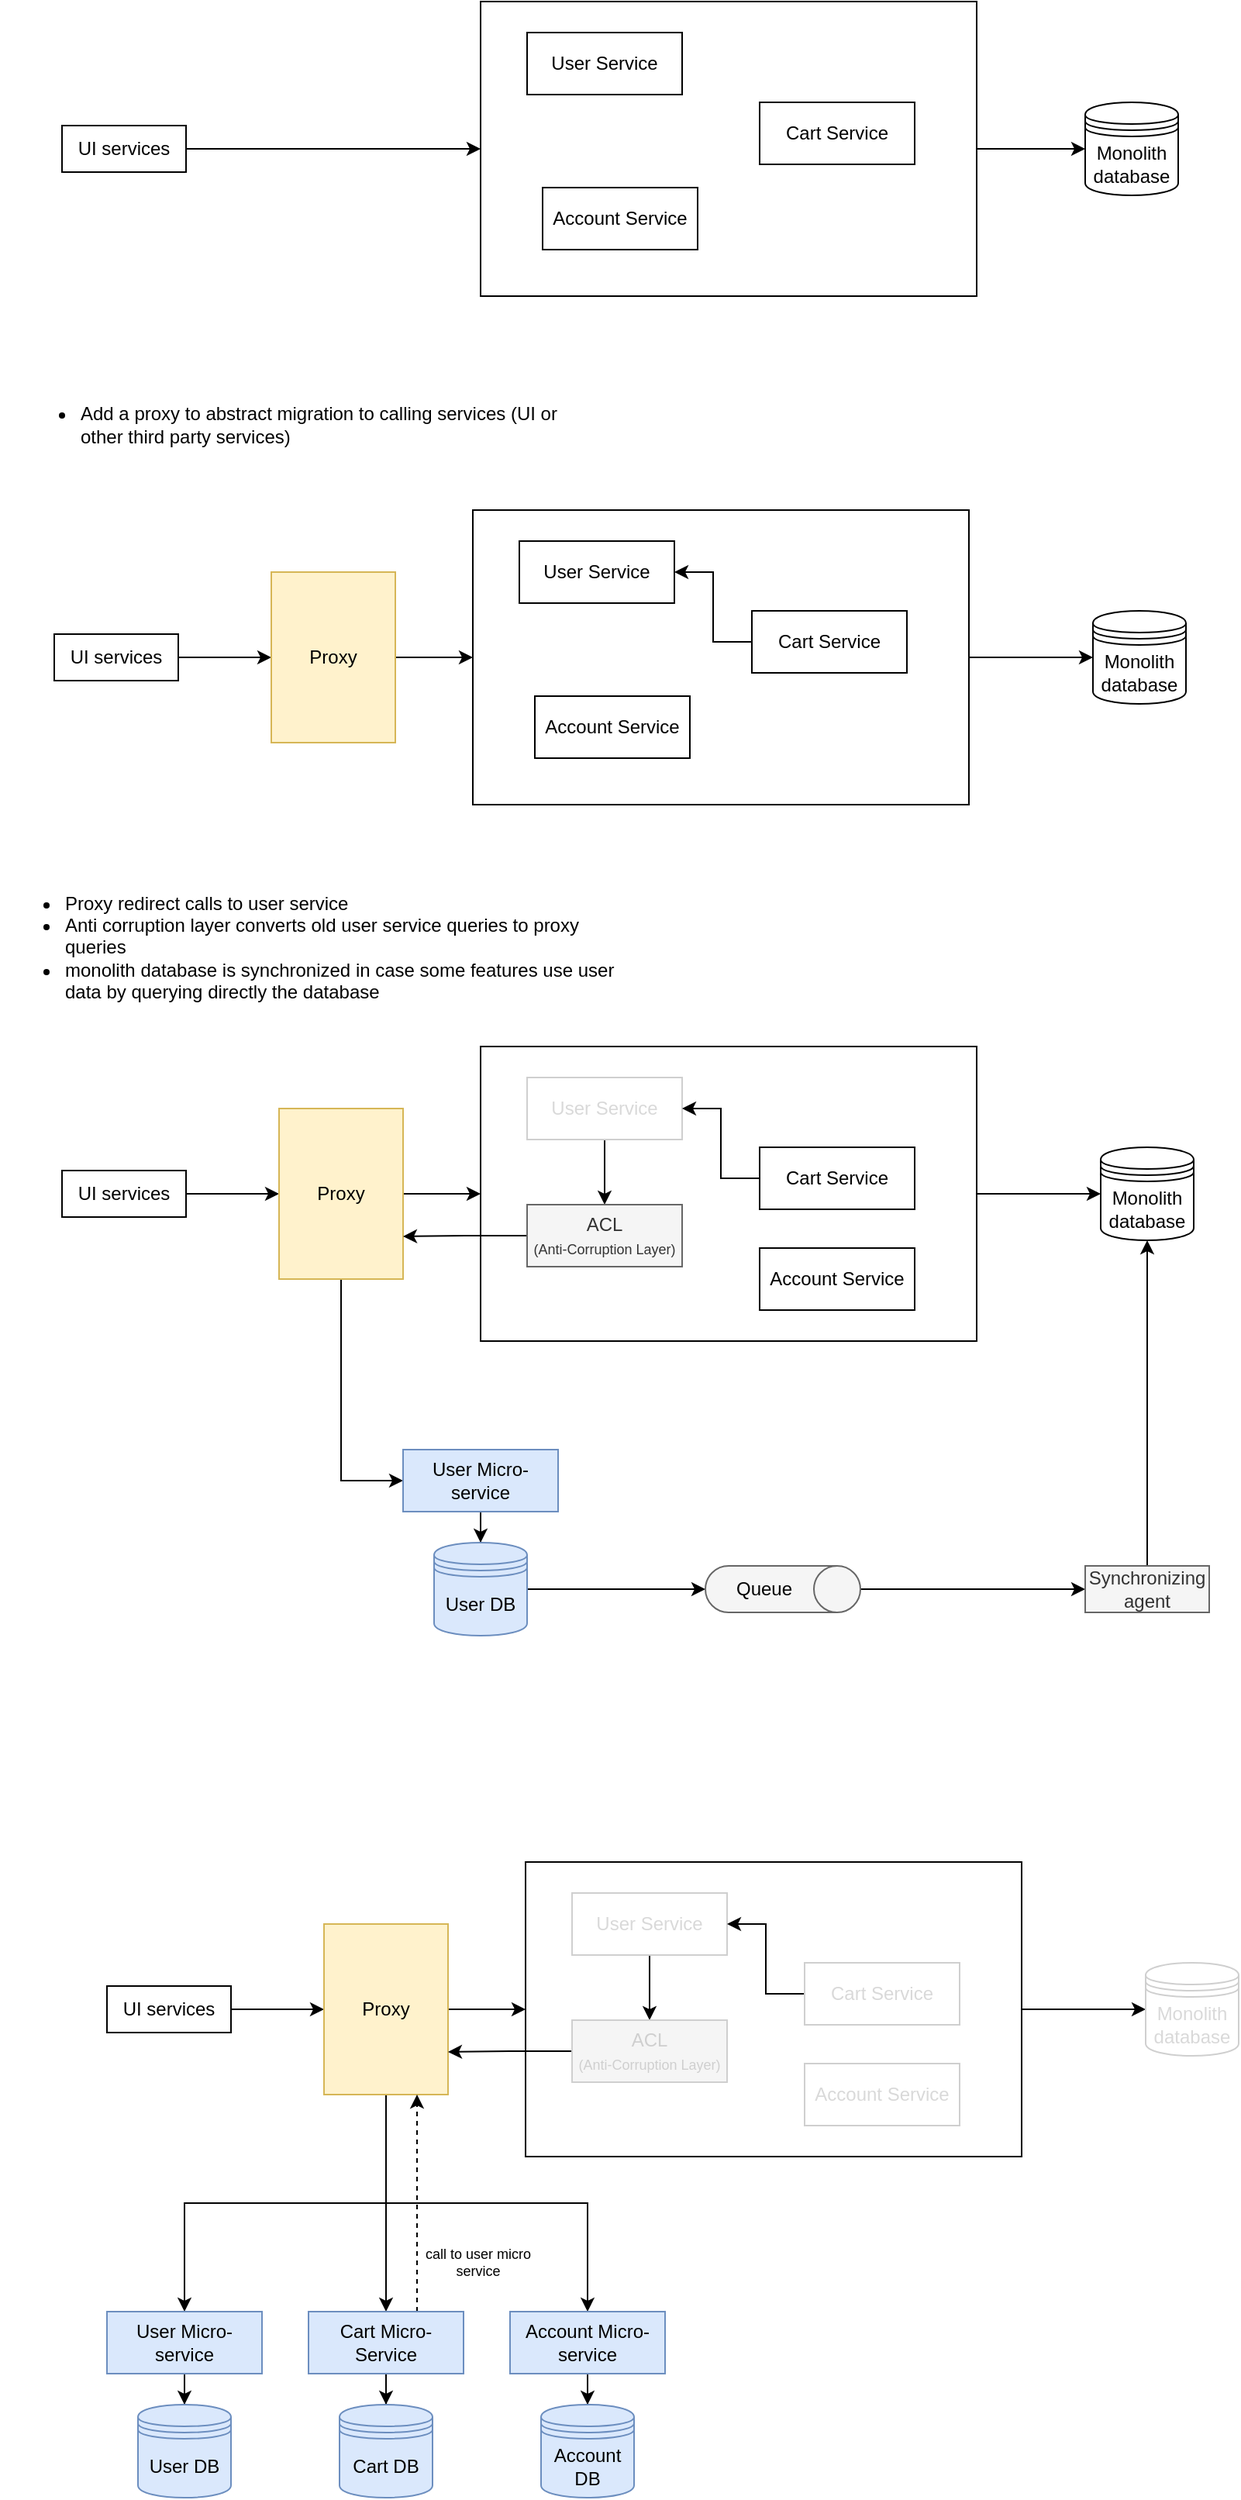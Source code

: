 <mxfile version="20.8.16" type="device" pages="2"><diagram name="Module 11 : microservices" id="n-EjWCEAPfsLixkPWYLx"><mxGraphModel dx="1863" dy="1871" grid="1" gridSize="10" guides="1" tooltips="1" connect="1" arrows="1" fold="1" page="1" pageScale="1" pageWidth="827" pageHeight="1169" math="0" shadow="0"><root><mxCell id="0"/><mxCell id="1" parent="0"/><mxCell id="B4OGA5X-tOuMvX18h62l-10" style="edgeStyle=orthogonalEdgeStyle;rounded=0;orthogonalLoop=1;jettySize=auto;html=1;entryX=0;entryY=0.5;entryDx=0;entryDy=0;" edge="1" parent="1" source="B4OGA5X-tOuMvX18h62l-1" target="B4OGA5X-tOuMvX18h62l-9"><mxGeometry relative="1" as="geometry"/></mxCell><mxCell id="B4OGA5X-tOuMvX18h62l-1" value="" style="rounded=0;whiteSpace=wrap;html=1;" vertex="1" parent="1"><mxGeometry x="290" y="-60" width="320" height="190" as="geometry"/></mxCell><mxCell id="B4OGA5X-tOuMvX18h62l-5" value="User Service" style="rounded=0;whiteSpace=wrap;html=1;" vertex="1" parent="1"><mxGeometry x="320" y="-40" width="100" height="40" as="geometry"/></mxCell><mxCell id="B4OGA5X-tOuMvX18h62l-7" value="Cart Service" style="rounded=0;whiteSpace=wrap;html=1;" vertex="1" parent="1"><mxGeometry x="470" y="5" width="100" height="40" as="geometry"/></mxCell><mxCell id="B4OGA5X-tOuMvX18h62l-8" value="Account Service" style="rounded=0;whiteSpace=wrap;html=1;" vertex="1" parent="1"><mxGeometry x="330" y="60" width="100" height="40" as="geometry"/></mxCell><mxCell id="B4OGA5X-tOuMvX18h62l-9" value="Monolith database" style="shape=datastore;whiteSpace=wrap;html=1;" vertex="1" parent="1"><mxGeometry x="680" y="5" width="60" height="60" as="geometry"/></mxCell><mxCell id="B4OGA5X-tOuMvX18h62l-12" style="edgeStyle=orthogonalEdgeStyle;rounded=0;orthogonalLoop=1;jettySize=auto;html=1;entryX=0;entryY=0.5;entryDx=0;entryDy=0;" edge="1" parent="1" source="B4OGA5X-tOuMvX18h62l-11" target="B4OGA5X-tOuMvX18h62l-1"><mxGeometry relative="1" as="geometry"/></mxCell><mxCell id="B4OGA5X-tOuMvX18h62l-11" value="UI services" style="text;html=1;strokeColor=default;fillColor=none;align=center;verticalAlign=middle;whiteSpace=wrap;rounded=0;" vertex="1" parent="1"><mxGeometry x="20" y="20" width="80" height="30" as="geometry"/></mxCell><mxCell id="B4OGA5X-tOuMvX18h62l-16" style="edgeStyle=orthogonalEdgeStyle;rounded=0;orthogonalLoop=1;jettySize=auto;html=1;entryX=0;entryY=0.5;entryDx=0;entryDy=0;" edge="1" parent="1" source="B4OGA5X-tOuMvX18h62l-14" target="B4OGA5X-tOuMvX18h62l-15"><mxGeometry relative="1" as="geometry"/></mxCell><mxCell id="B4OGA5X-tOuMvX18h62l-14" value="UI services" style="text;html=1;strokeColor=default;fillColor=none;align=center;verticalAlign=middle;whiteSpace=wrap;rounded=0;" vertex="1" parent="1"><mxGeometry x="15" y="348" width="80" height="30" as="geometry"/></mxCell><mxCell id="B4OGA5X-tOuMvX18h62l-21" style="edgeStyle=orthogonalEdgeStyle;rounded=0;orthogonalLoop=1;jettySize=auto;html=1;entryX=0;entryY=0.5;entryDx=0;entryDy=0;" edge="1" parent="1" source="B4OGA5X-tOuMvX18h62l-15" target="B4OGA5X-tOuMvX18h62l-17"><mxGeometry relative="1" as="geometry"/></mxCell><mxCell id="B4OGA5X-tOuMvX18h62l-15" value="Proxy" style="text;html=1;strokeColor=#d6b656;fillColor=#fff2cc;align=center;verticalAlign=middle;whiteSpace=wrap;rounded=0;" vertex="1" parent="1"><mxGeometry x="155" y="308" width="80" height="110" as="geometry"/></mxCell><mxCell id="B4OGA5X-tOuMvX18h62l-23" style="edgeStyle=orthogonalEdgeStyle;rounded=0;orthogonalLoop=1;jettySize=auto;html=1;entryX=0;entryY=0.5;entryDx=0;entryDy=0;" edge="1" parent="1" source="B4OGA5X-tOuMvX18h62l-17" target="B4OGA5X-tOuMvX18h62l-22"><mxGeometry relative="1" as="geometry"/></mxCell><mxCell id="B4OGA5X-tOuMvX18h62l-17" value="" style="rounded=0;whiteSpace=wrap;html=1;" vertex="1" parent="1"><mxGeometry x="285" y="268" width="320" height="190" as="geometry"/></mxCell><mxCell id="B4OGA5X-tOuMvX18h62l-18" value="User Service" style="rounded=0;whiteSpace=wrap;html=1;" vertex="1" parent="1"><mxGeometry x="315" y="288" width="100" height="40" as="geometry"/></mxCell><mxCell id="B4OGA5X-tOuMvX18h62l-40" style="edgeStyle=orthogonalEdgeStyle;rounded=0;orthogonalLoop=1;jettySize=auto;html=1;entryX=1;entryY=0.5;entryDx=0;entryDy=0;" edge="1" parent="1" source="B4OGA5X-tOuMvX18h62l-19" target="B4OGA5X-tOuMvX18h62l-18"><mxGeometry relative="1" as="geometry"/></mxCell><mxCell id="B4OGA5X-tOuMvX18h62l-19" value="Cart Service" style="rounded=0;whiteSpace=wrap;html=1;" vertex="1" parent="1"><mxGeometry x="465" y="333" width="100" height="40" as="geometry"/></mxCell><mxCell id="B4OGA5X-tOuMvX18h62l-20" value="Account Service" style="rounded=0;whiteSpace=wrap;html=1;" vertex="1" parent="1"><mxGeometry x="325" y="388" width="100" height="40" as="geometry"/></mxCell><mxCell id="B4OGA5X-tOuMvX18h62l-22" value="Monolith database" style="shape=datastore;whiteSpace=wrap;html=1;" vertex="1" parent="1"><mxGeometry x="685" y="333" width="60" height="60" as="geometry"/></mxCell><mxCell id="B4OGA5X-tOuMvX18h62l-24" style="edgeStyle=orthogonalEdgeStyle;rounded=0;orthogonalLoop=1;jettySize=auto;html=1;entryX=0;entryY=0.5;entryDx=0;entryDy=0;" edge="1" parent="1" source="B4OGA5X-tOuMvX18h62l-25" target="B4OGA5X-tOuMvX18h62l-27"><mxGeometry relative="1" as="geometry"/></mxCell><mxCell id="B4OGA5X-tOuMvX18h62l-25" value="UI services" style="text;html=1;strokeColor=default;fillColor=none;align=center;verticalAlign=middle;whiteSpace=wrap;rounded=0;" vertex="1" parent="1"><mxGeometry x="20" y="694" width="80" height="30" as="geometry"/></mxCell><mxCell id="B4OGA5X-tOuMvX18h62l-26" style="edgeStyle=orthogonalEdgeStyle;rounded=0;orthogonalLoop=1;jettySize=auto;html=1;entryX=0;entryY=0.5;entryDx=0;entryDy=0;" edge="1" parent="1" source="B4OGA5X-tOuMvX18h62l-27" target="B4OGA5X-tOuMvX18h62l-29"><mxGeometry relative="1" as="geometry"/></mxCell><mxCell id="B4OGA5X-tOuMvX18h62l-36" style="edgeStyle=orthogonalEdgeStyle;rounded=0;orthogonalLoop=1;jettySize=auto;html=1;entryX=0;entryY=0.5;entryDx=0;entryDy=0;" edge="1" parent="1" source="B4OGA5X-tOuMvX18h62l-27" target="B4OGA5X-tOuMvX18h62l-34"><mxGeometry relative="1" as="geometry"/></mxCell><mxCell id="B4OGA5X-tOuMvX18h62l-27" value="Proxy" style="text;html=1;strokeColor=#d6b656;fillColor=#fff2cc;align=center;verticalAlign=middle;whiteSpace=wrap;rounded=0;" vertex="1" parent="1"><mxGeometry x="160" y="654" width="80" height="110" as="geometry"/></mxCell><mxCell id="B4OGA5X-tOuMvX18h62l-28" style="edgeStyle=orthogonalEdgeStyle;rounded=0;orthogonalLoop=1;jettySize=auto;html=1;entryX=0;entryY=0.5;entryDx=0;entryDy=0;" edge="1" parent="1" source="B4OGA5X-tOuMvX18h62l-29" target="B4OGA5X-tOuMvX18h62l-33"><mxGeometry relative="1" as="geometry"/></mxCell><mxCell id="B4OGA5X-tOuMvX18h62l-29" value="" style="rounded=0;whiteSpace=wrap;html=1;" vertex="1" parent="1"><mxGeometry x="290" y="614" width="320" height="190" as="geometry"/></mxCell><mxCell id="B4OGA5X-tOuMvX18h62l-43" value="" style="edgeStyle=orthogonalEdgeStyle;rounded=0;orthogonalLoop=1;jettySize=auto;html=1;fontSize=9;fontColor=#D9D9D9;" edge="1" parent="1" source="B4OGA5X-tOuMvX18h62l-30" target="B4OGA5X-tOuMvX18h62l-42"><mxGeometry relative="1" as="geometry"/></mxCell><mxCell id="B4OGA5X-tOuMvX18h62l-30" value="User Service" style="rounded=0;whiteSpace=wrap;html=1;shadow=0;gradientColor=none;fontColor=#D9D9D9;strokeColor=#CFCFCF;" vertex="1" parent="1"><mxGeometry x="320" y="634" width="100" height="40" as="geometry"/></mxCell><mxCell id="B4OGA5X-tOuMvX18h62l-41" style="edgeStyle=orthogonalEdgeStyle;rounded=0;orthogonalLoop=1;jettySize=auto;html=1;entryX=1;entryY=0.5;entryDx=0;entryDy=0;fontColor=#D9D9D9;" edge="1" parent="1" source="B4OGA5X-tOuMvX18h62l-31" target="B4OGA5X-tOuMvX18h62l-30"><mxGeometry relative="1" as="geometry"/></mxCell><mxCell id="B4OGA5X-tOuMvX18h62l-31" value="Cart Service" style="rounded=0;whiteSpace=wrap;html=1;" vertex="1" parent="1"><mxGeometry x="470" y="679" width="100" height="40" as="geometry"/></mxCell><mxCell id="B4OGA5X-tOuMvX18h62l-32" value="Account Service" style="rounded=0;whiteSpace=wrap;html=1;" vertex="1" parent="1"><mxGeometry x="470" y="744" width="100" height="40" as="geometry"/></mxCell><mxCell id="B4OGA5X-tOuMvX18h62l-33" value="Monolith database" style="shape=datastore;whiteSpace=wrap;html=1;" vertex="1" parent="1"><mxGeometry x="690" y="679" width="60" height="60" as="geometry"/></mxCell><mxCell id="B4OGA5X-tOuMvX18h62l-38" style="edgeStyle=orthogonalEdgeStyle;rounded=0;orthogonalLoop=1;jettySize=auto;html=1;entryX=0.5;entryY=0;entryDx=0;entryDy=0;" edge="1" parent="1" source="B4OGA5X-tOuMvX18h62l-34" target="B4OGA5X-tOuMvX18h62l-37"><mxGeometry relative="1" as="geometry"/></mxCell><mxCell id="B4OGA5X-tOuMvX18h62l-34" value="User Micro-service" style="rounded=0;whiteSpace=wrap;html=1;fillColor=#dae8fc;strokeColor=#6c8ebf;" vertex="1" parent="1"><mxGeometry x="240" y="874" width="100" height="40" as="geometry"/></mxCell><mxCell id="B4OGA5X-tOuMvX18h62l-46" value="" style="edgeStyle=orthogonalEdgeStyle;rounded=0;orthogonalLoop=1;jettySize=auto;html=1;fontSize=9;fontColor=#000000;" edge="1" parent="1" source="B4OGA5X-tOuMvX18h62l-37" target="B4OGA5X-tOuMvX18h62l-45"><mxGeometry relative="1" as="geometry"/></mxCell><mxCell id="B4OGA5X-tOuMvX18h62l-37" value="User DB" style="shape=datastore;whiteSpace=wrap;html=1;fillColor=#dae8fc;strokeColor=#6c8ebf;" vertex="1" parent="1"><mxGeometry x="260" y="934" width="60" height="60" as="geometry"/></mxCell><mxCell id="B4OGA5X-tOuMvX18h62l-44" style="edgeStyle=orthogonalEdgeStyle;rounded=0;orthogonalLoop=1;jettySize=auto;html=1;entryX=1;entryY=0.75;entryDx=0;entryDy=0;fontSize=9;fontColor=#D9D9D9;" edge="1" parent="1" source="B4OGA5X-tOuMvX18h62l-42" target="B4OGA5X-tOuMvX18h62l-27"><mxGeometry relative="1" as="geometry"/></mxCell><mxCell id="B4OGA5X-tOuMvX18h62l-42" value="ACL&lt;br&gt;&lt;font style=&quot;font-size: 9px;&quot;&gt;(Anti-Corruption Layer)&lt;/font&gt;" style="rounded=0;whiteSpace=wrap;html=1;fillColor=#f5f5f5;fontColor=#333333;strokeColor=#666666;" vertex="1" parent="1"><mxGeometry x="320" y="716" width="100" height="40" as="geometry"/></mxCell><mxCell id="B4OGA5X-tOuMvX18h62l-48" style="edgeStyle=orthogonalEdgeStyle;rounded=0;orthogonalLoop=1;jettySize=auto;html=1;entryX=0;entryY=0.5;entryDx=0;entryDy=0;fontSize=9;fontColor=#000000;" edge="1" parent="1" source="B4OGA5X-tOuMvX18h62l-45" target="B4OGA5X-tOuMvX18h62l-47"><mxGeometry relative="1" as="geometry"/></mxCell><mxCell id="B4OGA5X-tOuMvX18h62l-45" value="&lt;font color=&quot;#000000&quot; style=&quot;font-size: 12px;&quot;&gt;Queue&lt;/font&gt;" style="shape=cylinder3;whiteSpace=wrap;html=1;boundedLbl=1;backgroundOutline=1;size=15;shadow=0;sketch=0;strokeColor=#666666;fontSize=12;fontColor=#333333;rotation=90;verticalAlign=middle;horizontal=0;fillColor=#f5f5f5;" vertex="1" parent="1"><mxGeometry x="470" y="914" width="30" height="100" as="geometry"/></mxCell><mxCell id="B4OGA5X-tOuMvX18h62l-49" style="edgeStyle=orthogonalEdgeStyle;rounded=0;orthogonalLoop=1;jettySize=auto;html=1;entryX=0.5;entryY=1;entryDx=0;entryDy=0;fontSize=12;fontColor=#000000;" edge="1" parent="1" source="B4OGA5X-tOuMvX18h62l-47" target="B4OGA5X-tOuMvX18h62l-33"><mxGeometry relative="1" as="geometry"/></mxCell><mxCell id="B4OGA5X-tOuMvX18h62l-47" value="Synchronizing agent" style="rounded=0;whiteSpace=wrap;html=1;shadow=0;sketch=0;strokeColor=#666666;fontSize=12;fontColor=#333333;fillColor=#f5f5f5;" vertex="1" parent="1"><mxGeometry x="680" y="949" width="80" height="30" as="geometry"/></mxCell><mxCell id="B4OGA5X-tOuMvX18h62l-50" style="edgeStyle=orthogonalEdgeStyle;rounded=0;orthogonalLoop=1;jettySize=auto;html=1;entryX=0;entryY=0.5;entryDx=0;entryDy=0;" edge="1" parent="1" source="B4OGA5X-tOuMvX18h62l-51" target="B4OGA5X-tOuMvX18h62l-54"><mxGeometry relative="1" as="geometry"/></mxCell><mxCell id="B4OGA5X-tOuMvX18h62l-51" value="UI services" style="text;html=1;strokeColor=default;fillColor=none;align=center;verticalAlign=middle;whiteSpace=wrap;rounded=0;" vertex="1" parent="1"><mxGeometry x="49" y="1220" width="80" height="30" as="geometry"/></mxCell><mxCell id="B4OGA5X-tOuMvX18h62l-52" style="edgeStyle=orthogonalEdgeStyle;rounded=0;orthogonalLoop=1;jettySize=auto;html=1;entryX=0;entryY=0.5;entryDx=0;entryDy=0;" edge="1" parent="1" source="B4OGA5X-tOuMvX18h62l-54" target="B4OGA5X-tOuMvX18h62l-56"><mxGeometry relative="1" as="geometry"/></mxCell><mxCell id="B4OGA5X-tOuMvX18h62l-53" style="edgeStyle=orthogonalEdgeStyle;rounded=0;orthogonalLoop=1;jettySize=auto;html=1;exitX=0.5;exitY=1;exitDx=0;exitDy=0;" edge="1" parent="1" source="B4OGA5X-tOuMvX18h62l-54" target="B4OGA5X-tOuMvX18h62l-64"><mxGeometry relative="1" as="geometry"/></mxCell><mxCell id="B4OGA5X-tOuMvX18h62l-82" style="edgeStyle=orthogonalEdgeStyle;rounded=0;orthogonalLoop=1;jettySize=auto;html=1;entryX=0.5;entryY=0;entryDx=0;entryDy=0;fontSize=12;fontColor=#CFCFCF;" edge="1" parent="1" source="B4OGA5X-tOuMvX18h62l-54" target="B4OGA5X-tOuMvX18h62l-74"><mxGeometry relative="1" as="geometry"/></mxCell><mxCell id="B4OGA5X-tOuMvX18h62l-83" style="edgeStyle=orthogonalEdgeStyle;rounded=0;orthogonalLoop=1;jettySize=auto;html=1;entryX=0.5;entryY=0;entryDx=0;entryDy=0;fontSize=12;fontColor=#CFCFCF;exitX=0.5;exitY=1;exitDx=0;exitDy=0;" edge="1" parent="1" source="B4OGA5X-tOuMvX18h62l-54" target="B4OGA5X-tOuMvX18h62l-77"><mxGeometry relative="1" as="geometry"/></mxCell><mxCell id="B4OGA5X-tOuMvX18h62l-54" value="Proxy" style="text;html=1;strokeColor=#d6b656;fillColor=#fff2cc;align=center;verticalAlign=middle;whiteSpace=wrap;rounded=0;" vertex="1" parent="1"><mxGeometry x="189" y="1180" width="80" height="110" as="geometry"/></mxCell><mxCell id="B4OGA5X-tOuMvX18h62l-55" style="edgeStyle=orthogonalEdgeStyle;rounded=0;orthogonalLoop=1;jettySize=auto;html=1;entryX=0;entryY=0.5;entryDx=0;entryDy=0;" edge="1" parent="1" source="B4OGA5X-tOuMvX18h62l-56" target="B4OGA5X-tOuMvX18h62l-62"><mxGeometry relative="1" as="geometry"/></mxCell><mxCell id="B4OGA5X-tOuMvX18h62l-56" value="" style="rounded=0;whiteSpace=wrap;html=1;" vertex="1" parent="1"><mxGeometry x="319" y="1140" width="320" height="190" as="geometry"/></mxCell><mxCell id="B4OGA5X-tOuMvX18h62l-57" value="" style="edgeStyle=orthogonalEdgeStyle;rounded=0;orthogonalLoop=1;jettySize=auto;html=1;fontSize=9;fontColor=#D9D9D9;" edge="1" parent="1" source="B4OGA5X-tOuMvX18h62l-58" target="B4OGA5X-tOuMvX18h62l-68"><mxGeometry relative="1" as="geometry"/></mxCell><mxCell id="B4OGA5X-tOuMvX18h62l-58" value="User Service" style="rounded=0;whiteSpace=wrap;html=1;shadow=0;gradientColor=none;fontColor=#D9D9D9;strokeColor=#CFCFCF;" vertex="1" parent="1"><mxGeometry x="349" y="1160" width="100" height="40" as="geometry"/></mxCell><mxCell id="B4OGA5X-tOuMvX18h62l-59" style="edgeStyle=orthogonalEdgeStyle;rounded=0;orthogonalLoop=1;jettySize=auto;html=1;entryX=1;entryY=0.5;entryDx=0;entryDy=0;fontColor=#D9D9D9;" edge="1" parent="1" source="B4OGA5X-tOuMvX18h62l-60" target="B4OGA5X-tOuMvX18h62l-58"><mxGeometry relative="1" as="geometry"/></mxCell><mxCell id="B4OGA5X-tOuMvX18h62l-60" value="Cart Service" style="rounded=0;whiteSpace=wrap;html=1;fontColor=#D9D9D9;strokeColor=#CFCFCF;" vertex="1" parent="1"><mxGeometry x="499" y="1205" width="100" height="40" as="geometry"/></mxCell><mxCell id="B4OGA5X-tOuMvX18h62l-61" value="Account Service" style="rounded=0;whiteSpace=wrap;html=1;fontColor=#D9D9D9;strokeColor=#CFCFCF;" vertex="1" parent="1"><mxGeometry x="499" y="1270" width="100" height="40" as="geometry"/></mxCell><mxCell id="B4OGA5X-tOuMvX18h62l-62" value="Monolith database" style="shape=datastore;whiteSpace=wrap;html=1;strokeColor=#CFCFCF;fontColor=#D9D9D9;" vertex="1" parent="1"><mxGeometry x="719" y="1205" width="60" height="60" as="geometry"/></mxCell><mxCell id="B4OGA5X-tOuMvX18h62l-63" style="edgeStyle=orthogonalEdgeStyle;rounded=0;orthogonalLoop=1;jettySize=auto;html=1;entryX=0.5;entryY=0;entryDx=0;entryDy=0;" edge="1" parent="1" source="B4OGA5X-tOuMvX18h62l-64" target="B4OGA5X-tOuMvX18h62l-66"><mxGeometry relative="1" as="geometry"/></mxCell><mxCell id="B4OGA5X-tOuMvX18h62l-64" value="User Micro-service" style="rounded=0;whiteSpace=wrap;html=1;fillColor=#dae8fc;strokeColor=#6c8ebf;" vertex="1" parent="1"><mxGeometry x="49" y="1430" width="100" height="40" as="geometry"/></mxCell><mxCell id="B4OGA5X-tOuMvX18h62l-66" value="User DB" style="shape=datastore;whiteSpace=wrap;html=1;fillColor=#dae8fc;strokeColor=#6c8ebf;" vertex="1" parent="1"><mxGeometry x="69" y="1490" width="60" height="60" as="geometry"/></mxCell><mxCell id="B4OGA5X-tOuMvX18h62l-67" style="edgeStyle=orthogonalEdgeStyle;rounded=0;orthogonalLoop=1;jettySize=auto;html=1;entryX=1;entryY=0.75;entryDx=0;entryDy=0;fontSize=9;fontColor=#D9D9D9;" edge="1" parent="1" source="B4OGA5X-tOuMvX18h62l-68" target="B4OGA5X-tOuMvX18h62l-54"><mxGeometry relative="1" as="geometry"/></mxCell><mxCell id="B4OGA5X-tOuMvX18h62l-68" value="ACL&lt;br&gt;&lt;font style=&quot;font-size: 9px;&quot;&gt;(Anti-Corruption Layer)&lt;/font&gt;" style="rounded=0;whiteSpace=wrap;html=1;fillColor=#f5f5f5;fontColor=#CFCFCF;strokeColor=#CFCFCF;" vertex="1" parent="1"><mxGeometry x="349" y="1242" width="100" height="40" as="geometry"/></mxCell><mxCell id="B4OGA5X-tOuMvX18h62l-73" style="edgeStyle=orthogonalEdgeStyle;rounded=0;orthogonalLoop=1;jettySize=auto;html=1;entryX=0.5;entryY=0;entryDx=0;entryDy=0;" edge="1" parent="1" source="B4OGA5X-tOuMvX18h62l-74" target="B4OGA5X-tOuMvX18h62l-75"><mxGeometry relative="1" as="geometry"/></mxCell><mxCell id="B4OGA5X-tOuMvX18h62l-81" style="edgeStyle=orthogonalEdgeStyle;rounded=0;orthogonalLoop=1;jettySize=auto;html=1;entryX=0.75;entryY=1;entryDx=0;entryDy=0;fontSize=12;fontColor=#CFCFCF;dashed=1;" edge="1" parent="1" source="B4OGA5X-tOuMvX18h62l-74" target="B4OGA5X-tOuMvX18h62l-54"><mxGeometry relative="1" as="geometry"><Array as="points"><mxPoint x="249" y="1400"/><mxPoint x="249" y="1400"/></Array></mxGeometry></mxCell><mxCell id="B4OGA5X-tOuMvX18h62l-74" value="Cart Micro-Service" style="rounded=0;whiteSpace=wrap;html=1;fillColor=#dae8fc;strokeColor=#6c8ebf;" vertex="1" parent="1"><mxGeometry x="179" y="1430" width="100" height="40" as="geometry"/></mxCell><mxCell id="B4OGA5X-tOuMvX18h62l-75" value="Cart DB" style="shape=datastore;whiteSpace=wrap;html=1;fillColor=#dae8fc;strokeColor=#6c8ebf;" vertex="1" parent="1"><mxGeometry x="199" y="1490" width="60" height="60" as="geometry"/></mxCell><mxCell id="B4OGA5X-tOuMvX18h62l-76" style="edgeStyle=orthogonalEdgeStyle;rounded=0;orthogonalLoop=1;jettySize=auto;html=1;entryX=0.5;entryY=0;entryDx=0;entryDy=0;" edge="1" parent="1" source="B4OGA5X-tOuMvX18h62l-77" target="B4OGA5X-tOuMvX18h62l-78"><mxGeometry relative="1" as="geometry"/></mxCell><mxCell id="B4OGA5X-tOuMvX18h62l-77" value="Account Micro-service" style="rounded=0;whiteSpace=wrap;html=1;fillColor=#dae8fc;strokeColor=#6c8ebf;" vertex="1" parent="1"><mxGeometry x="309" y="1430" width="100" height="40" as="geometry"/></mxCell><mxCell id="B4OGA5X-tOuMvX18h62l-78" value="Account DB" style="shape=datastore;whiteSpace=wrap;html=1;fillColor=#dae8fc;strokeColor=#6c8ebf;" vertex="1" parent="1"><mxGeometry x="329" y="1490" width="60" height="60" as="geometry"/></mxCell><mxCell id="B4OGA5X-tOuMvX18h62l-84" value="call to user micro service" style="text;html=1;strokeColor=none;fillColor=none;align=center;verticalAlign=middle;whiteSpace=wrap;rounded=0;fontSize=9;fontColor=#000000;" vertex="1" parent="1"><mxGeometry x="241" y="1383" width="95" height="30" as="geometry"/></mxCell><mxCell id="B4OGA5X-tOuMvX18h62l-85" value="&lt;ul&gt;&lt;li&gt;Add a proxy to abstract migration to calling services (UI or other third party services)&lt;/li&gt;&lt;/ul&gt;" style="text;html=1;strokeColor=none;fillColor=none;align=left;verticalAlign=middle;whiteSpace=wrap;rounded=0;fontSize=12;fontColor=#000000;" vertex="1" parent="1"><mxGeometry x="-10" y="198" width="350" height="30" as="geometry"/></mxCell><mxCell id="B4OGA5X-tOuMvX18h62l-86" value="&lt;ul&gt;&lt;li&gt;Proxy redirect calls to user service&lt;/li&gt;&lt;li&gt;Anti corruption layer converts old user service queries to proxy queries&lt;/li&gt;&lt;li&gt;monolith database is synchronized in case some features use user data by querying directly the database&lt;/li&gt;&lt;/ul&gt;" style="text;html=1;strokeColor=none;fillColor=none;align=left;verticalAlign=middle;whiteSpace=wrap;rounded=0;fontSize=12;fontColor=#000000;" vertex="1" parent="1"><mxGeometry x="-20" y="500" width="400" height="100" as="geometry"/></mxCell></root></mxGraphModel></diagram><diagram id="pi50eqv4bxLECSnF3ym0" name="Module 12 : Access"><mxGraphModel dx="1036" dy="702" grid="1" gridSize="10" guides="1" tooltips="1" connect="1" arrows="1" fold="1" page="1" pageScale="1" pageWidth="827" pageHeight="1169" math="0" shadow="0"><root><mxCell id="0"/><mxCell id="1" parent="0"/><mxCell id="ztPhta_S1tGBg8fvLbfN-1" value="Implicit Flow leaks" style="text;html=1;strokeColor=none;fillColor=none;align=center;verticalAlign=middle;whiteSpace=wrap;rounded=0;fontSize=15;fontColor=#000000;fontStyle=1" vertex="1" parent="1"><mxGeometry x="120" y="90" width="160" height="30" as="geometry"/></mxCell><mxCell id="ztPhta_S1tGBg8fvLbfN-3" value="Access token is passed to client application in the request parameter. It introduces multiple risks" style="text;html=1;strokeColor=none;fillColor=none;align=center;verticalAlign=middle;whiteSpace=wrap;rounded=0;fontSize=12;fontColor=#000000;" vertex="1" parent="1"><mxGeometry x="110" y="120" width="560" height="30" as="geometry"/></mxCell><mxCell id="ztPhta_S1tGBg8fvLbfN-4" value="&lt;ul&gt;&lt;li&gt;XSS attacks (malicious scripts injected in a trusted website&lt;/li&gt;&lt;li&gt;Malicious third party libraries&lt;/li&gt;&lt;li&gt;As URL appears in browser history, it could be retrieved if user navigates to a malicious site&lt;/li&gt;&lt;/ul&gt;" style="text;html=1;strokeColor=none;fillColor=none;align=left;verticalAlign=middle;whiteSpace=wrap;rounded=0;fontSize=12;fontColor=#000000;" vertex="1" parent="1"><mxGeometry x="120" y="150" width="560" height="50" as="geometry"/></mxCell><mxCell id="ztPhta_S1tGBg8fvLbfN-5" value="This is why Implicit Flow has been &lt;b&gt;deprecated&lt;/b&gt; in new OAuth 2.0 versions" style="text;html=1;strokeColor=none;fillColor=none;align=center;verticalAlign=middle;whiteSpace=wrap;rounded=0;fontSize=12;fontColor=#000000;" vertex="1" parent="1"><mxGeometry x="111" y="200" width="560" height="30" as="geometry"/></mxCell></root></mxGraphModel></diagram></mxfile>